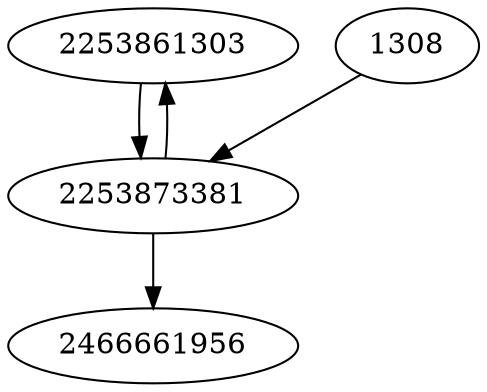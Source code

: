 strict digraph  {
2253861303;
1308;
2253873381;
2466661956;
2253861303 -> 2253873381;
1308 -> 2253873381;
2253873381 -> 2466661956;
2253873381 -> 2253861303;
}
